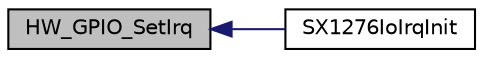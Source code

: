 digraph "HW_GPIO_SetIrq"
{
  edge [fontname="Helvetica",fontsize="10",labelfontname="Helvetica",labelfontsize="10"];
  node [fontname="Helvetica",fontsize="10",shape=record];
  rankdir="LR";
  Node31 [label="HW_GPIO_SetIrq",height=0.2,width=0.4,color="black", fillcolor="grey75", style="filled", fontcolor="black"];
  Node31 -> Node32 [dir="back",color="midnightblue",fontsize="10",style="solid"];
  Node32 [label="SX1276IoIrqInit",height=0.2,width=0.4,color="black", fillcolor="white", style="filled",URL="$sx1276mb1las_8c.html#a13aadc4f50dae9872aa92654c1b886d8"];
}
